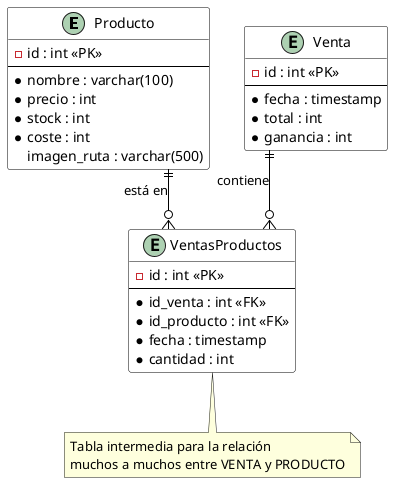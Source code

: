 @startuml "Diagrama Entidad Relación - Sistema"

skinparam linetype ortho
skinparam class {
    BackgroundColor White
    ArrowColor Black
    BorderColor Black
}

entity "Producto" as producto {
    -id : int <<PK>>
    --
    *nombre : varchar(100)
    *precio : int
    *stock : int
    *coste : int
    imagen_ruta : varchar(500)
}

entity "Venta" as venta {
    -id : int <<PK>>
    --
    *fecha : timestamp
    *total : int
    *ganancia : int
}

entity "VentasProductos" as ventas_productos {
    -id : int <<PK>>
    --
    *id_venta : int <<FK>>
    *id_producto : int <<FK>>
    *fecha : timestamp
    *cantidad : int
}

venta ||--o{ ventas_productos : "contiene"
producto ||--o{ ventas_productos : "está en"

note bottom of ventas_productos
    Tabla intermedia para la relación
    muchos a muchos entre VENTA y PRODUCTO
end note

@enduml